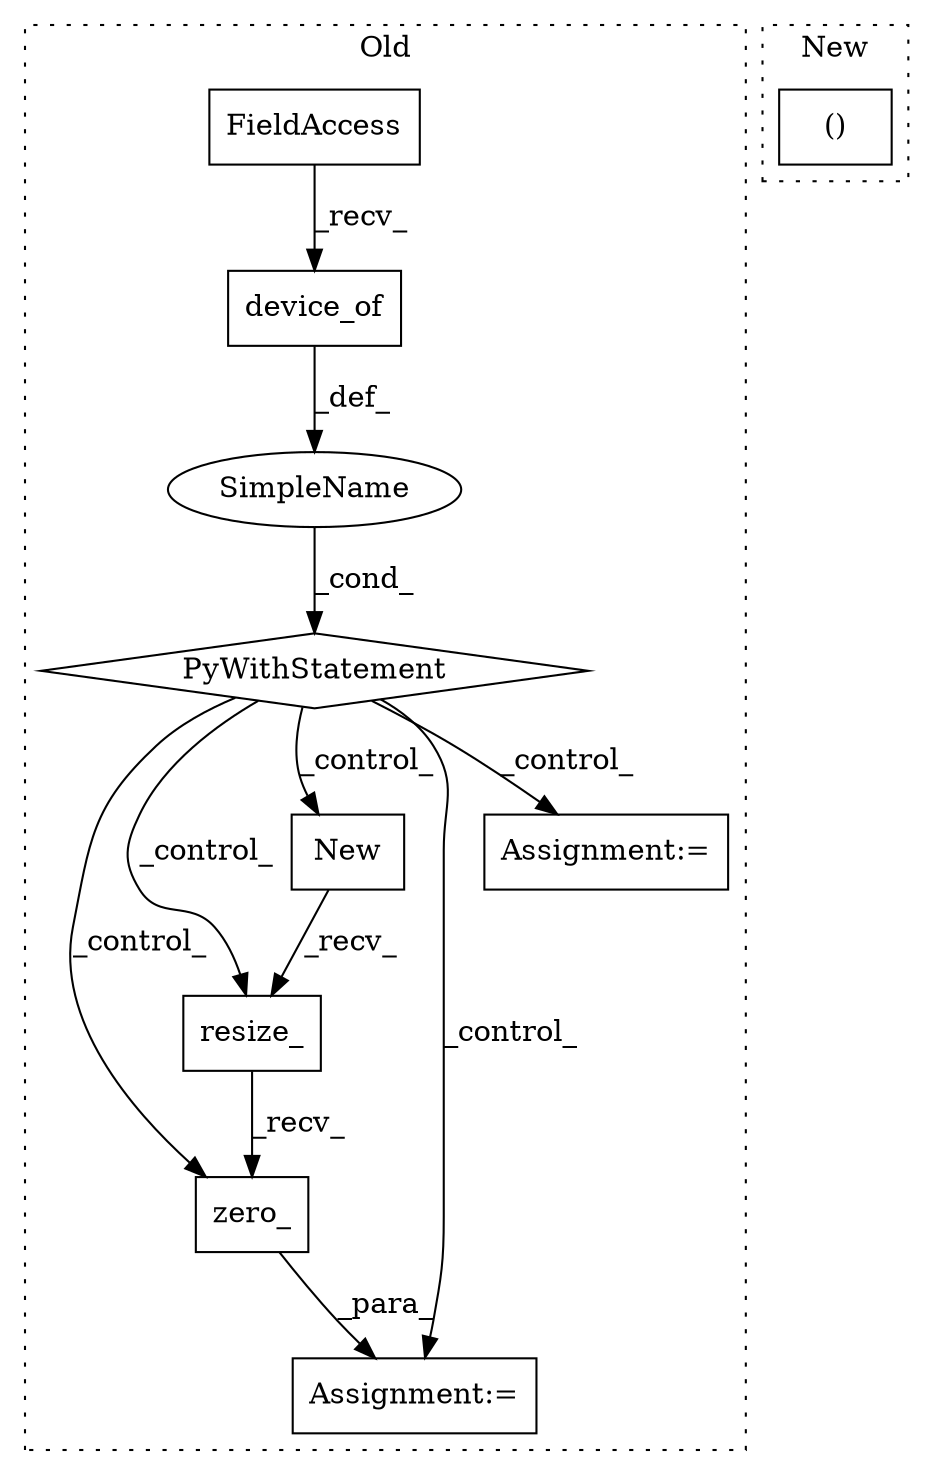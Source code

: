 digraph G {
subgraph cluster0 {
1 [label="zero_" a="32" s="1454" l="7" shape="box"];
3 [label="New" a="32" s="1431" l="5" shape="box"];
4 [label="Assignment:=" a="7" s="1423" l="1" shape="box"];
5 [label="resize_" a="32" s="1437,1452" l="8,1" shape="box"];
6 [label="device_of" a="32" s="1313,1329" l="10,1" shape="box"];
7 [label="FieldAccess" a="22" s="1302" l="10" shape="box"];
8 [label="PyWithStatement" a="104" s="1292,1330" l="10,2" shape="diamond"];
9 [label="SimpleName" a="42" s="" l="" shape="ellipse"];
10 [label="Assignment:=" a="7" s="1552" l="1" shape="box"];
label = "Old";
style="dotted";
}
subgraph cluster1 {
2 [label="()" a="106" s="1306" l="52" shape="box"];
label = "New";
style="dotted";
}
1 -> 4 [label="_para_"];
3 -> 5 [label="_recv_"];
5 -> 1 [label="_recv_"];
6 -> 9 [label="_def_"];
7 -> 6 [label="_recv_"];
8 -> 4 [label="_control_"];
8 -> 3 [label="_control_"];
8 -> 5 [label="_control_"];
8 -> 10 [label="_control_"];
8 -> 1 [label="_control_"];
9 -> 8 [label="_cond_"];
}